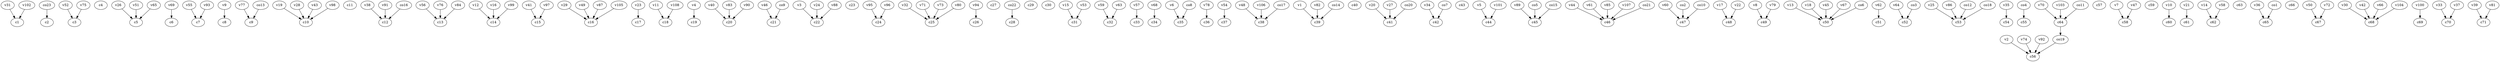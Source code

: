 strict digraph  {
c1;
c2;
c3;
c4;
c5;
c6;
c7;
c8;
c9;
c10;
c11;
c12;
c13;
c14;
c15;
c16;
c17;
c18;
c19;
c20;
c21;
c22;
c23;
c24;
c25;
c26;
c27;
c28;
c29;
c30;
c31;
c32;
c33;
c34;
c35;
c36;
c37;
c38;
c39;
c40;
c41;
c42;
c43;
c44;
c45;
c46;
c47;
c48;
c49;
c50;
c51;
c52;
c53;
c54;
c55;
c56;
c57;
c58;
c59;
c60;
c61;
c62;
c63;
c64;
c65;
c66;
c67;
c68;
c69;
c70;
c71;
v1;
v2;
v3;
v4;
v5;
v6;
v7;
v8;
v9;
v10;
v11;
v12;
v13;
v14;
v15;
v16;
v17;
v18;
v19;
v20;
v21;
v22;
v23;
v24;
v25;
v26;
v27;
v28;
v29;
v30;
v31;
v32;
v33;
v34;
v35;
v36;
v37;
v38;
v39;
v40;
v41;
v42;
v43;
v44;
v45;
v46;
v47;
v48;
v49;
v50;
v51;
v52;
v53;
v54;
v55;
v56;
v57;
v58;
v59;
v60;
v61;
v62;
v63;
v64;
v65;
v66;
v67;
v68;
v69;
v70;
v71;
v72;
v73;
v74;
v75;
v76;
v77;
v78;
v79;
v80;
v81;
v82;
v83;
v84;
v85;
v86;
v87;
v88;
v89;
v90;
v91;
v92;
v93;
v94;
v95;
v96;
v97;
v98;
v99;
v100;
v101;
v102;
v103;
v104;
v105;
v106;
v107;
v108;
co1;
co2;
co3;
co4;
co5;
co6;
co7;
co8;
co9;
co10;
co11;
co12;
co13;
co14;
co15;
co16;
co17;
co18;
co19;
co20;
co21;
co22;
co23;
c64 -> co19  [weight=1];
v1 -> c39  [weight=1];
v2 -> c56  [weight=1];
v3 -> c22  [weight=1];
v4 -> c19  [weight=1];
v5 -> c44  [weight=1];
v6 -> c35  [weight=1];
v7 -> c58  [weight=1];
v8 -> c49  [weight=1];
v9 -> c8  [weight=1];
v10 -> c60  [weight=1];
v11 -> c18  [weight=1];
v12 -> c14  [weight=1];
v13 -> c50  [weight=1];
v14 -> c62  [weight=1];
v15 -> c31  [weight=1];
v16 -> c14  [weight=1];
v17 -> c48  [weight=1];
v18 -> c50  [weight=1];
v19 -> c10  [weight=1];
v20 -> c41  [weight=1];
v21 -> c61  [weight=1];
v22 -> c48  [weight=1];
v23 -> c17  [weight=1];
v24 -> c22  [weight=1];
v25 -> c53  [weight=1];
v26 -> c5  [weight=1];
v27 -> c41  [weight=1];
v28 -> c10  [weight=1];
v29 -> c16  [weight=1];
v30 -> c68  [weight=1];
v31 -> c1  [weight=1];
v32 -> c25  [weight=1];
v33 -> c70  [weight=1];
v34 -> c42  [weight=1];
v35 -> c54  [weight=1];
v36 -> c65  [weight=1];
v37 -> c70  [weight=1];
v38 -> c12  [weight=1];
v39 -> c71  [weight=1];
v40 -> c20  [weight=1];
v41 -> c15  [weight=1];
v42 -> c68  [weight=1];
v43 -> c10  [weight=1];
v44 -> c46  [weight=1];
v45 -> c50  [weight=1];
v46 -> c21  [weight=1];
v47 -> c58  [weight=1];
v48 -> c38  [weight=1];
v49 -> c16  [weight=1];
v50 -> c67  [weight=1];
v51 -> c5  [weight=1];
v52 -> c3  [weight=1];
v53 -> c31  [weight=1];
v54 -> c37  [weight=1];
v55 -> c7  [weight=1];
v56 -> c13  [weight=1];
v57 -> c33  [weight=1];
v58 -> c62  [weight=1];
v59 -> c32  [weight=1];
v60 -> c47  [weight=1];
v61 -> c46  [weight=1];
v62 -> c51  [weight=1];
v63 -> c32  [weight=1];
v64 -> c52  [weight=1];
v65 -> c5  [weight=1];
v66 -> c68  [weight=1];
v67 -> c50  [weight=1];
v68 -> c34  [weight=1];
v69 -> c6  [weight=1];
v70 -> c64  [weight=1];
v71 -> c25  [weight=1];
v72 -> c67  [weight=1];
v73 -> c25  [weight=1];
v74 -> c56  [weight=1];
v75 -> c3  [weight=1];
v76 -> c13  [weight=1];
v77 -> c9  [weight=1];
v78 -> c36  [weight=1];
v79 -> c49  [weight=1];
v80 -> c25  [weight=1];
v81 -> c71  [weight=1];
v82 -> c39  [weight=1];
v83 -> c20  [weight=1];
v84 -> c13  [weight=1];
v85 -> c46  [weight=1];
v86 -> c53  [weight=1];
v87 -> c16  [weight=1];
v88 -> c22  [weight=1];
v89 -> c45  [weight=1];
v90 -> c20  [weight=1];
v91 -> c12  [weight=1];
v92 -> c56  [weight=1];
v93 -> c7  [weight=1];
v94 -> c26  [weight=1];
v95 -> c24  [weight=1];
v96 -> c24  [weight=1];
v97 -> c15  [weight=1];
v98 -> c10  [weight=1];
v99 -> c14  [weight=1];
v100 -> c69  [weight=1];
v101 -> c44  [weight=1];
v102 -> c1  [weight=1];
v103 -> c64  [weight=1];
v104 -> c68  [weight=1];
v105 -> c16  [weight=1];
v106 -> c38  [weight=1];
v107 -> c46  [weight=1];
v108 -> c18  [weight=1];
co1 -> c65  [weight=1];
co2 -> c47  [weight=1];
co3 -> c52  [weight=1];
co4 -> c55  [weight=1];
co5 -> c45  [weight=1];
co6 -> c50  [weight=1];
co7 -> c42  [weight=1];
co8 -> c35  [weight=1];
co9 -> c21  [weight=1];
co10 -> c47  [weight=1];
co11 -> c64  [weight=1];
co12 -> c53  [weight=1];
co13 -> c9  [weight=1];
co14 -> c39  [weight=1];
co15 -> c45  [weight=1];
co16 -> c12  [weight=1];
co17 -> c38  [weight=1];
co18 -> c53  [weight=1];
co19 -> c56  [weight=1];
co20 -> c41  [weight=1];
co21 -> c46  [weight=1];
co22 -> c28  [weight=1];
co23 -> c2  [weight=1];
}
